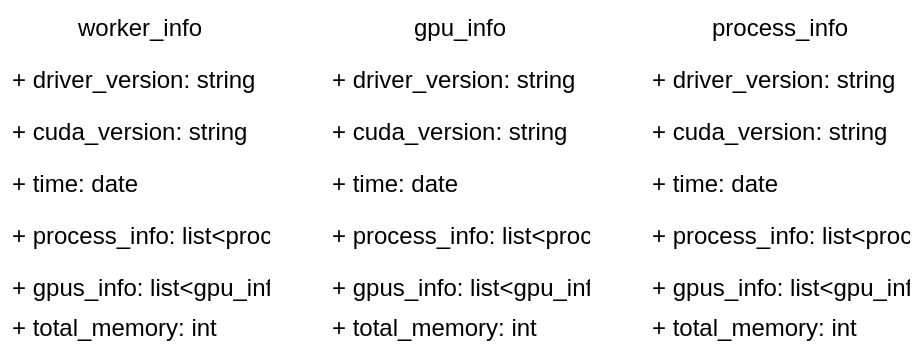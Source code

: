 <mxfile version="20.5.3" type="github">
  <diagram id="l8iKmZXDf4mdo6dWSt96" name="worker_info 类图">
    <mxGraphModel dx="1154" dy="682" grid="1" gridSize="10" guides="1" tooltips="1" connect="1" arrows="1" fold="1" page="1" pageScale="1" pageWidth="827" pageHeight="1169" math="0" shadow="0">
      <root>
        <mxCell id="0" />
        <mxCell id="1" parent="0" />
        <mxCell id="XGkscIAyU1HbfZGT-A6a-1" value="worker_info" style="swimlane;fontStyle=0;childLayout=stackLayout;horizontal=1;startSize=26;fillColor=none;horizontalStack=0;resizeParent=1;resizeParentMax=0;resizeLast=0;collapsible=1;marginBottom=0;swimlaneLine=1;strokeColor=none;" vertex="1" parent="1">
          <mxGeometry x="40" y="40" width="140" height="104" as="geometry">
            <mxRectangle x="40" y="40" width="100" height="30" as="alternateBounds" />
          </mxGeometry>
        </mxCell>
        <mxCell id="XGkscIAyU1HbfZGT-A6a-2" value="+ driver_version: string" style="text;strokeColor=none;fillColor=none;align=left;verticalAlign=top;spacingLeft=4;spacingRight=4;overflow=hidden;rotatable=0;points=[[0,0.5],[1,0.5]];portConstraint=eastwest;swimlaneLine=1;" vertex="1" parent="XGkscIAyU1HbfZGT-A6a-1">
          <mxGeometry y="26" width="140" height="26" as="geometry" />
        </mxCell>
        <mxCell id="XGkscIAyU1HbfZGT-A6a-3" value="+ cuda_version: string" style="text;strokeColor=none;fillColor=none;align=left;verticalAlign=top;spacingLeft=4;spacingRight=4;overflow=hidden;rotatable=0;points=[[0,0.5],[1,0.5]];portConstraint=eastwest;swimlaneLine=1;" vertex="1" parent="XGkscIAyU1HbfZGT-A6a-1">
          <mxGeometry y="52" width="140" height="26" as="geometry" />
        </mxCell>
        <mxCell id="XGkscIAyU1HbfZGT-A6a-4" value="+ time: date" style="text;strokeColor=none;fillColor=none;align=left;verticalAlign=top;spacingLeft=4;spacingRight=4;overflow=hidden;rotatable=0;points=[[0,0.5],[1,0.5]];portConstraint=eastwest;swimlaneLine=1;" vertex="1" parent="XGkscIAyU1HbfZGT-A6a-1">
          <mxGeometry y="78" width="140" height="26" as="geometry" />
        </mxCell>
        <mxCell id="XGkscIAyU1HbfZGT-A6a-6" value="+ gpus_info: list&lt;gpu_info&gt;" style="text;strokeColor=none;fillColor=none;align=left;verticalAlign=top;spacingLeft=4;spacingRight=4;overflow=hidden;rotatable=0;points=[[0,0.5],[1,0.5]];portConstraint=eastwest;swimlaneLine=1;" vertex="1" parent="1">
          <mxGeometry x="40" y="170" width="140" height="26" as="geometry" />
        </mxCell>
        <mxCell id="XGkscIAyU1HbfZGT-A6a-7" value="+ process_info: list&lt;process_info_type&gt;&#xa;" style="text;strokeColor=none;fillColor=none;align=left;verticalAlign=top;spacingLeft=4;spacingRight=4;overflow=hidden;rotatable=0;points=[[0,0.5],[1,0.5]];portConstraint=eastwest;swimlaneLine=1;" vertex="1" parent="1">
          <mxGeometry x="40" y="144" width="140" height="26" as="geometry" />
        </mxCell>
        <mxCell id="XGkscIAyU1HbfZGT-A6a-64" value="+ total_memory: int" style="text;strokeColor=none;fillColor=none;align=left;verticalAlign=top;spacingLeft=4;spacingRight=4;overflow=hidden;rotatable=0;points=[[0,0.5],[1,0.5]];portConstraint=eastwest;swimlaneLine=1;" vertex="1" parent="1">
          <mxGeometry x="40" y="190" width="140" height="26" as="geometry" />
        </mxCell>
        <mxCell id="XGkscIAyU1HbfZGT-A6a-66" value="gpu_info" style="swimlane;fontStyle=0;childLayout=stackLayout;horizontal=1;startSize=26;fillColor=none;horizontalStack=0;resizeParent=1;resizeParentMax=0;resizeLast=0;collapsible=1;marginBottom=0;swimlaneLine=1;strokeColor=none;" vertex="1" parent="1">
          <mxGeometry x="200" y="40" width="140" height="104" as="geometry">
            <mxRectangle x="40" y="40" width="100" height="30" as="alternateBounds" />
          </mxGeometry>
        </mxCell>
        <mxCell id="XGkscIAyU1HbfZGT-A6a-67" value="+ driver_version: string" style="text;strokeColor=none;fillColor=none;align=left;verticalAlign=top;spacingLeft=4;spacingRight=4;overflow=hidden;rotatable=0;points=[[0,0.5],[1,0.5]];portConstraint=eastwest;swimlaneLine=1;" vertex="1" parent="XGkscIAyU1HbfZGT-A6a-66">
          <mxGeometry y="26" width="140" height="26" as="geometry" />
        </mxCell>
        <mxCell id="XGkscIAyU1HbfZGT-A6a-68" value="+ cuda_version: string" style="text;strokeColor=none;fillColor=none;align=left;verticalAlign=top;spacingLeft=4;spacingRight=4;overflow=hidden;rotatable=0;points=[[0,0.5],[1,0.5]];portConstraint=eastwest;swimlaneLine=1;" vertex="1" parent="XGkscIAyU1HbfZGT-A6a-66">
          <mxGeometry y="52" width="140" height="26" as="geometry" />
        </mxCell>
        <mxCell id="XGkscIAyU1HbfZGT-A6a-69" value="+ time: date" style="text;strokeColor=none;fillColor=none;align=left;verticalAlign=top;spacingLeft=4;spacingRight=4;overflow=hidden;rotatable=0;points=[[0,0.5],[1,0.5]];portConstraint=eastwest;swimlaneLine=1;" vertex="1" parent="XGkscIAyU1HbfZGT-A6a-66">
          <mxGeometry y="78" width="140" height="26" as="geometry" />
        </mxCell>
        <mxCell id="XGkscIAyU1HbfZGT-A6a-70" value="+ gpus_info: list&lt;gpu_info&gt;" style="text;strokeColor=none;fillColor=none;align=left;verticalAlign=top;spacingLeft=4;spacingRight=4;overflow=hidden;rotatable=0;points=[[0,0.5],[1,0.5]];portConstraint=eastwest;swimlaneLine=1;" vertex="1" parent="1">
          <mxGeometry x="200" y="170" width="140" height="26" as="geometry" />
        </mxCell>
        <mxCell id="XGkscIAyU1HbfZGT-A6a-71" value="+ process_info: list&lt;process_info_type&gt;&#xa;" style="text;strokeColor=none;fillColor=none;align=left;verticalAlign=top;spacingLeft=4;spacingRight=4;overflow=hidden;rotatable=0;points=[[0,0.5],[1,0.5]];portConstraint=eastwest;swimlaneLine=1;" vertex="1" parent="1">
          <mxGeometry x="200" y="144" width="140" height="26" as="geometry" />
        </mxCell>
        <mxCell id="XGkscIAyU1HbfZGT-A6a-72" value="+ total_memory: int" style="text;strokeColor=none;fillColor=none;align=left;verticalAlign=top;spacingLeft=4;spacingRight=4;overflow=hidden;rotatable=0;points=[[0,0.5],[1,0.5]];portConstraint=eastwest;swimlaneLine=1;" vertex="1" parent="1">
          <mxGeometry x="200" y="190" width="140" height="26" as="geometry" />
        </mxCell>
        <mxCell id="XGkscIAyU1HbfZGT-A6a-73" value="process_info" style="swimlane;fontStyle=0;childLayout=stackLayout;horizontal=1;startSize=26;fillColor=none;horizontalStack=0;resizeParent=1;resizeParentMax=0;resizeLast=0;collapsible=1;marginBottom=0;swimlaneLine=1;strokeColor=none;" vertex="1" parent="1">
          <mxGeometry x="360" y="40" width="140" height="104" as="geometry">
            <mxRectangle x="40" y="40" width="100" height="30" as="alternateBounds" />
          </mxGeometry>
        </mxCell>
        <mxCell id="XGkscIAyU1HbfZGT-A6a-74" value="+ driver_version: string" style="text;strokeColor=none;fillColor=none;align=left;verticalAlign=top;spacingLeft=4;spacingRight=4;overflow=hidden;rotatable=0;points=[[0,0.5],[1,0.5]];portConstraint=eastwest;swimlaneLine=1;" vertex="1" parent="XGkscIAyU1HbfZGT-A6a-73">
          <mxGeometry y="26" width="140" height="26" as="geometry" />
        </mxCell>
        <mxCell id="XGkscIAyU1HbfZGT-A6a-75" value="+ cuda_version: string" style="text;strokeColor=none;fillColor=none;align=left;verticalAlign=top;spacingLeft=4;spacingRight=4;overflow=hidden;rotatable=0;points=[[0,0.5],[1,0.5]];portConstraint=eastwest;swimlaneLine=1;" vertex="1" parent="XGkscIAyU1HbfZGT-A6a-73">
          <mxGeometry y="52" width="140" height="26" as="geometry" />
        </mxCell>
        <mxCell id="XGkscIAyU1HbfZGT-A6a-76" value="+ time: date" style="text;strokeColor=none;fillColor=none;align=left;verticalAlign=top;spacingLeft=4;spacingRight=4;overflow=hidden;rotatable=0;points=[[0,0.5],[1,0.5]];portConstraint=eastwest;swimlaneLine=1;" vertex="1" parent="XGkscIAyU1HbfZGT-A6a-73">
          <mxGeometry y="78" width="140" height="26" as="geometry" />
        </mxCell>
        <mxCell id="XGkscIAyU1HbfZGT-A6a-77" value="+ gpus_info: list&lt;gpu_info&gt;" style="text;strokeColor=none;fillColor=none;align=left;verticalAlign=top;spacingLeft=4;spacingRight=4;overflow=hidden;rotatable=0;points=[[0,0.5],[1,0.5]];portConstraint=eastwest;swimlaneLine=1;" vertex="1" parent="1">
          <mxGeometry x="360" y="170" width="140" height="26" as="geometry" />
        </mxCell>
        <mxCell id="XGkscIAyU1HbfZGT-A6a-78" value="+ process_info: list&lt;process_info_type&gt;&#xa;" style="text;strokeColor=none;fillColor=none;align=left;verticalAlign=top;spacingLeft=4;spacingRight=4;overflow=hidden;rotatable=0;points=[[0,0.5],[1,0.5]];portConstraint=eastwest;swimlaneLine=1;" vertex="1" parent="1">
          <mxGeometry x="360" y="144" width="140" height="26" as="geometry" />
        </mxCell>
        <mxCell id="XGkscIAyU1HbfZGT-A6a-79" value="+ total_memory: int" style="text;strokeColor=none;fillColor=none;align=left;verticalAlign=top;spacingLeft=4;spacingRight=4;overflow=hidden;rotatable=0;points=[[0,0.5],[1,0.5]];portConstraint=eastwest;swimlaneLine=1;" vertex="1" parent="1">
          <mxGeometry x="360" y="190" width="140" height="26" as="geometry" />
        </mxCell>
      </root>
    </mxGraphModel>
  </diagram>
</mxfile>
